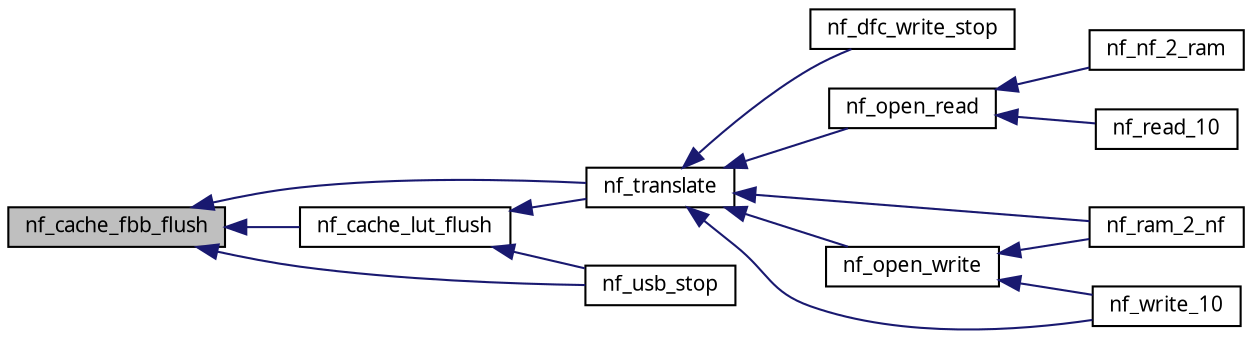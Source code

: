 digraph G
{
  edge [fontname="FreeSans.ttf",fontsize=10,labelfontname="FreeSans.ttf",labelfontsize=10];
  node [fontname="FreeSans.ttf",fontsize=10,shape=record];
  rankdir=LR;
  Node1 [label="nf_cache_fbb_flush",height=0.2,width=0.4,color="black", fillcolor="grey75", style="filled" fontcolor="black"];
  Node1 -> Node2 [dir=back,color="midnightblue",fontsize=10,style="solid",fontname="FreeSans.ttf"];
  Node2 [label="nf_cache_lut_flush",height=0.2,width=0.4,color="black", fillcolor="white", style="filled",URL="$a00062.html#c029fba5c62db088a077b69802d61f91",tooltip="Flushes the LUT cache into a new LUT entry."];
  Node2 -> Node3 [dir=back,color="midnightblue",fontsize=10,style="solid",fontname="FreeSans.ttf"];
  Node3 [label="nf_translate",height=0.2,width=0.4,color="black", fillcolor="white", style="filled",URL="$a00062.html#4a1dd64acf67b8ab91e9ea1c0b976c4f",tooltip="Translate a logical sector to physical parameters."];
  Node3 -> Node4 [dir=back,color="midnightblue",fontsize=10,style="solid",fontname="FreeSans.ttf"];
  Node4 [label="nf_dfc_write_stop",height=0.2,width=0.4,color="black", fillcolor="white", style="filled",URL="$a00063.html#4278d426a2907921c797422de0a14247",tooltip="This function must be called when a write10 operation (from USB) is finished Last..."];
  Node3 -> Node5 [dir=back,color="midnightblue",fontsize=10,style="solid",fontname="FreeSans.ttf"];
  Node5 [label="nf_open_read",height=0.2,width=0.4,color="black", fillcolor="white", style="filled",URL="$a00062.html#e55b89875aaa8140a7cba32fa683671a",tooltip="Prepare a read session on the flash memory."];
  Node5 -> Node6 [dir=back,color="midnightblue",fontsize=10,style="solid",fontname="FreeSans.ttf"];
  Node6 [label="nf_nf_2_ram",height=0.2,width=0.4,color="black", fillcolor="white", style="filled",URL="$a00063.html#18cf312e26c74a2f8ff049bf172a56d4",tooltip="This fonction read 1 sector from NF to ram buffer."];
  Node5 -> Node7 [dir=back,color="midnightblue",fontsize=10,style="solid",fontname="FreeSans.ttf"];
  Node7 [label="nf_read_10",height=0.2,width=0.4,color="black", fillcolor="white", style="filled",URL="$a00063.html#1c583c1d616f3af3e57ebe914cf747e9",tooltip="This function initializes the Nand Flash for a read operation."];
  Node3 -> Node8 [dir=back,color="midnightblue",fontsize=10,style="solid",fontname="FreeSans.ttf"];
  Node8 [label="nf_open_write",height=0.2,width=0.4,color="black", fillcolor="white", style="filled",URL="$a00062.html#470f7324aee0b5c64aec2c8ec7f35e3f",tooltip="Prepare a write session on the flash memory."];
  Node8 -> Node9 [dir=back,color="midnightblue",fontsize=10,style="solid",fontname="FreeSans.ttf"];
  Node9 [label="nf_ram_2_nf",height=0.2,width=0.4,color="black", fillcolor="white", style="filled",URL="$a00063.html#c0569fdce920e24874d30f1b25dfe3c8",tooltip="This fonction initialise the memory for a write operation from ram buffer."];
  Node8 -> Node10 [dir=back,color="midnightblue",fontsize=10,style="solid",fontname="FreeSans.ttf"];
  Node10 [label="nf_write_10",height=0.2,width=0.4,color="black", fillcolor="white", style="filled",URL="$a00063.html#fd80e982702f51b6ad94632856b980e1",tooltip="This function initializes the Nand Flash for a write operation."];
  Node3 -> Node9 [dir=back,color="midnightblue",fontsize=10,style="solid",fontname="FreeSans.ttf"];
  Node3 -> Node10 [dir=back,color="midnightblue",fontsize=10,style="solid",fontname="FreeSans.ttf"];
  Node2 -> Node11 [dir=back,color="midnightblue",fontsize=10,style="solid",fontname="FreeSans.ttf"];
  Node11 [label="nf_usb_stop",height=0.2,width=0.4,color="black", fillcolor="white", style="filled",URL="$a00103.html#g87115186b2421730a22b3e9383d1a6c9",tooltip="This function perform a last copy tail if required, when USB enters suspend or is..."];
  Node1 -> Node3 [dir=back,color="midnightblue",fontsize=10,style="solid",fontname="FreeSans.ttf"];
  Node1 -> Node11 [dir=back,color="midnightblue",fontsize=10,style="solid",fontname="FreeSans.ttf"];
}
